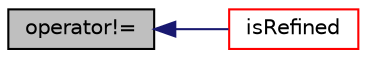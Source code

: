 digraph "operator!="
{
  bgcolor="transparent";
  edge [fontname="Helvetica",fontsize="10",labelfontname="Helvetica",labelfontsize="10"];
  node [fontname="Helvetica",fontsize="10",shape=record];
  rankdir="LR";
  Node720 [label="operator!=",height=0.2,width=0.4,color="black", fillcolor="grey75", style="filled", fontcolor="black"];
  Node720 -> Node721 [dir="back",color="midnightblue",fontsize="10",style="solid",fontname="Helvetica"];
  Node721 [label="isRefined",height=0.2,width=0.4,color="red",URL="$a22453.html#a2611eb831da5cadaed273f981cfd226c"];
}
